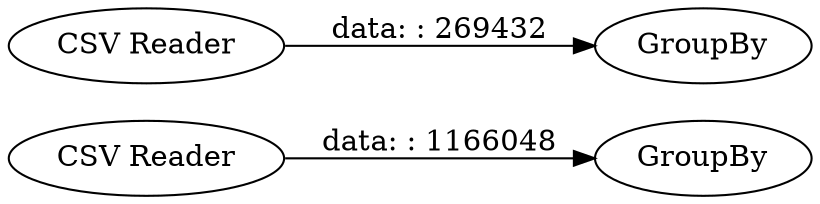 digraph {
	"8914940297225840737_5" [label="CSV Reader"]
	"8914940297225840737_1" [label="CSV Reader"]
	"8914940297225840737_4" [label=GroupBy]
	"8914940297225840737_2" [label=GroupBy]
	"8914940297225840737_1" -> "8914940297225840737_2" [label="data: : 269432"]
	"8914940297225840737_5" -> "8914940297225840737_4" [label="data: : 1166048"]
	rankdir=LR
}
